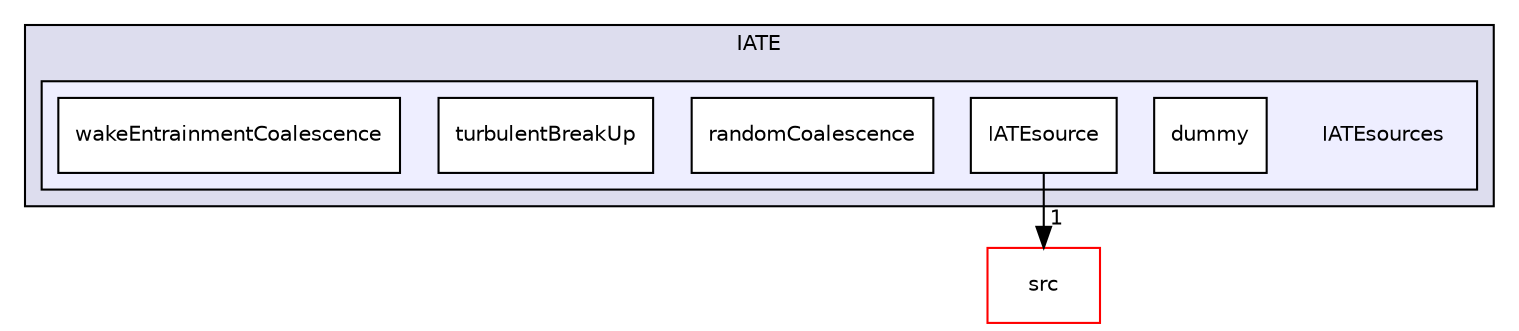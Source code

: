 digraph "applications/solvers/multiphase/reactingEulerFoam/reactingTwoPhaseEulerFoam/twoPhaseSystem/diameterModels/IATE/IATEsources" {
  bgcolor=transparent;
  compound=true
  node [ fontsize="10", fontname="Helvetica"];
  edge [ labelfontsize="10", labelfontname="Helvetica"];
  subgraph clusterdir_91d97e96257899847d0d83b51a267191 {
    graph [ bgcolor="#ddddee", pencolor="black", label="IATE" fontname="Helvetica", fontsize="10", URL="dir_91d97e96257899847d0d83b51a267191.html"]
  subgraph clusterdir_5a9f1ea2a4ce07131138dc682e551486 {
    graph [ bgcolor="#eeeeff", pencolor="black", label="" URL="dir_5a9f1ea2a4ce07131138dc682e551486.html"];
    dir_5a9f1ea2a4ce07131138dc682e551486 [shape=plaintext label="IATEsources"];
    dir_e0eb2bafda61a772fa828ac2e3d487c8 [shape=box label="dummy" color="black" fillcolor="white" style="filled" URL="dir_e0eb2bafda61a772fa828ac2e3d487c8.html"];
    dir_249c4b54f2eacdc950bf9c26d0a1dd13 [shape=box label="IATEsource" color="black" fillcolor="white" style="filled" URL="dir_249c4b54f2eacdc950bf9c26d0a1dd13.html"];
    dir_f6ccc2058e9574e0f5d9e6f98da51c89 [shape=box label="randomCoalescence" color="black" fillcolor="white" style="filled" URL="dir_f6ccc2058e9574e0f5d9e6f98da51c89.html"];
    dir_e90f9956261bb737068ccf3fbda7a212 [shape=box label="turbulentBreakUp" color="black" fillcolor="white" style="filled" URL="dir_e90f9956261bb737068ccf3fbda7a212.html"];
    dir_13474bc72a1ef27e10b09cfd3527beda [shape=box label="wakeEntrainmentCoalescence" color="black" fillcolor="white" style="filled" URL="dir_13474bc72a1ef27e10b09cfd3527beda.html"];
  }
  }
  dir_68267d1309a1af8e8297ef4c3efbcdba [shape=box label="src" color="red" URL="dir_68267d1309a1af8e8297ef4c3efbcdba.html"];
  dir_249c4b54f2eacdc950bf9c26d0a1dd13->dir_68267d1309a1af8e8297ef4c3efbcdba [headlabel="1", labeldistance=1.5 headhref="dir_000447_000737.html"];
}
